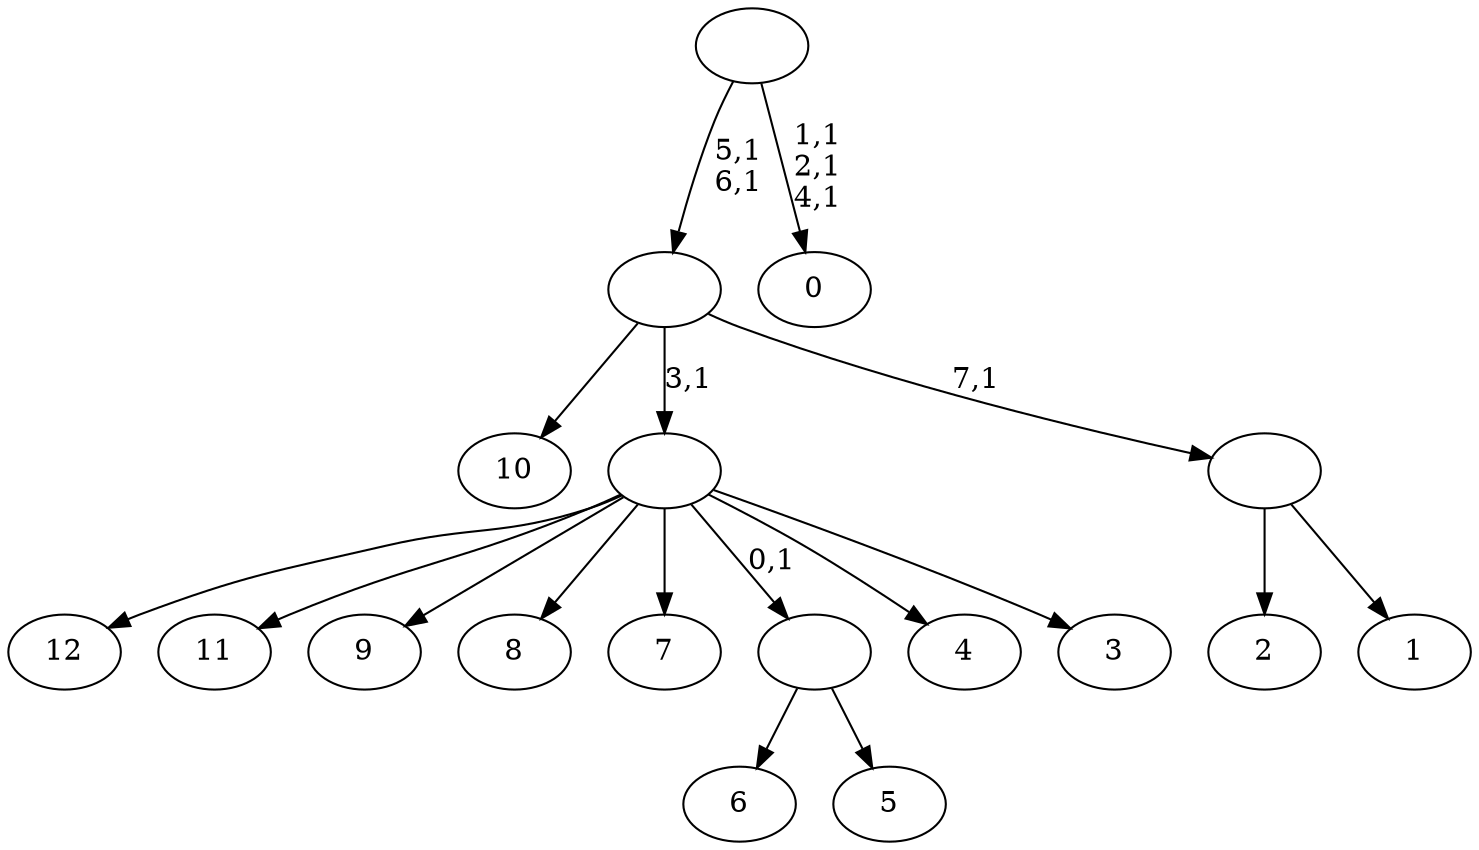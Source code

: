 digraph T {
	21 [label="12"]
	20 [label="11"]
	19 [label="10"]
	18 [label="9"]
	17 [label="8"]
	16 [label="7"]
	15 [label="6"]
	14 [label="5"]
	13 [label=""]
	12 [label="4"]
	11 [label="3"]
	10 [label=""]
	9 [label="2"]
	8 [label="1"]
	7 [label=""]
	6 [label=""]
	4 [label="0"]
	0 [label=""]
	13 -> 15 [label=""]
	13 -> 14 [label=""]
	10 -> 21 [label=""]
	10 -> 20 [label=""]
	10 -> 18 [label=""]
	10 -> 17 [label=""]
	10 -> 16 [label=""]
	10 -> 13 [label="0,1"]
	10 -> 12 [label=""]
	10 -> 11 [label=""]
	7 -> 9 [label=""]
	7 -> 8 [label=""]
	6 -> 19 [label=""]
	6 -> 10 [label="3,1"]
	6 -> 7 [label="7,1"]
	0 -> 4 [label="1,1\n2,1\n4,1"]
	0 -> 6 [label="5,1\n6,1"]
}
